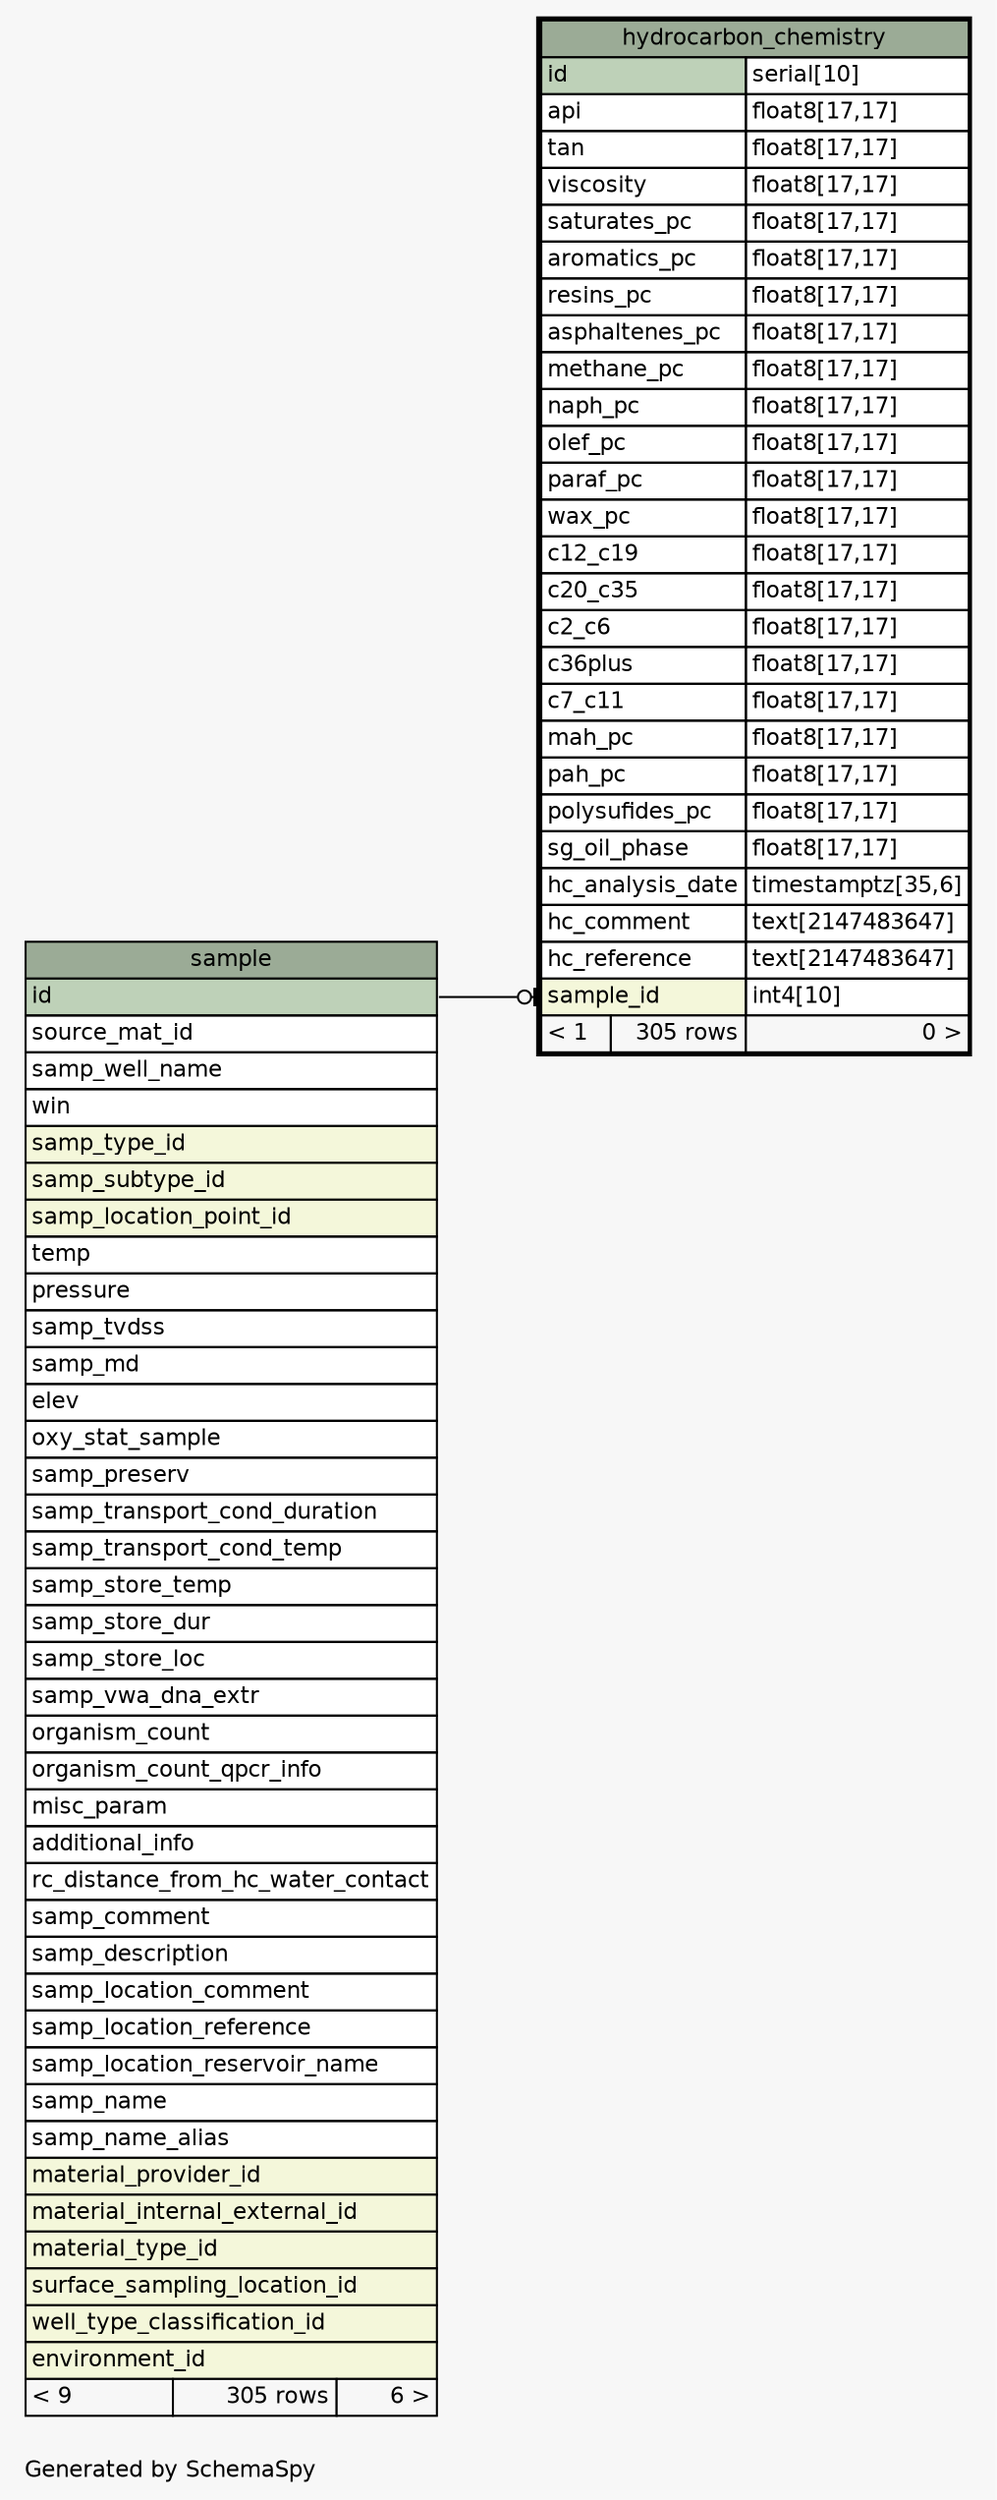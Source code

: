// dot 2.38.0 on Windows 7 6.1
// SchemaSpy rev 590
digraph "oneDegreeRelationshipsDiagram" {
  graph [
    rankdir="RL"
    bgcolor="#f7f7f7"
    label="\nGenerated by SchemaSpy"
    labeljust="l"
    nodesep="0.18"
    ranksep="0.46"
    fontname="Helvetica"
    fontsize="11"
  ];
  node [
    fontname="Helvetica"
    fontsize="11"
    shape="plaintext"
  ];
  edge [
    arrowsize="0.8"
  ];
  "hydrocarbon_chemistry":"sample_id":w -> "sample":"id":e [arrowhead=none dir=back arrowtail=teeodot];
  "hydrocarbon_chemistry" [
    label=<
    <TABLE BORDER="2" CELLBORDER="1" CELLSPACING="0" BGCOLOR="#ffffff">
      <TR><TD COLSPAN="3" BGCOLOR="#9bab96" ALIGN="CENTER">hydrocarbon_chemistry</TD></TR>
      <TR><TD PORT="id" COLSPAN="2" BGCOLOR="#bed1b8" ALIGN="LEFT">id</TD><TD PORT="id.type" ALIGN="LEFT">serial[10]</TD></TR>
      <TR><TD PORT="api" COLSPAN="2" ALIGN="LEFT">api</TD><TD PORT="api.type" ALIGN="LEFT">float8[17,17]</TD></TR>
      <TR><TD PORT="tan" COLSPAN="2" ALIGN="LEFT">tan</TD><TD PORT="tan.type" ALIGN="LEFT">float8[17,17]</TD></TR>
      <TR><TD PORT="viscosity" COLSPAN="2" ALIGN="LEFT">viscosity</TD><TD PORT="viscosity.type" ALIGN="LEFT">float8[17,17]</TD></TR>
      <TR><TD PORT="saturates_pc" COLSPAN="2" ALIGN="LEFT">saturates_pc</TD><TD PORT="saturates_pc.type" ALIGN="LEFT">float8[17,17]</TD></TR>
      <TR><TD PORT="aromatics_pc" COLSPAN="2" ALIGN="LEFT">aromatics_pc</TD><TD PORT="aromatics_pc.type" ALIGN="LEFT">float8[17,17]</TD></TR>
      <TR><TD PORT="resins_pc" COLSPAN="2" ALIGN="LEFT">resins_pc</TD><TD PORT="resins_pc.type" ALIGN="LEFT">float8[17,17]</TD></TR>
      <TR><TD PORT="asphaltenes_pc" COLSPAN="2" ALIGN="LEFT">asphaltenes_pc</TD><TD PORT="asphaltenes_pc.type" ALIGN="LEFT">float8[17,17]</TD></TR>
      <TR><TD PORT="methane_pc" COLSPAN="2" ALIGN="LEFT">methane_pc</TD><TD PORT="methane_pc.type" ALIGN="LEFT">float8[17,17]</TD></TR>
      <TR><TD PORT="naph_pc" COLSPAN="2" ALIGN="LEFT">naph_pc</TD><TD PORT="naph_pc.type" ALIGN="LEFT">float8[17,17]</TD></TR>
      <TR><TD PORT="olef_pc" COLSPAN="2" ALIGN="LEFT">olef_pc</TD><TD PORT="olef_pc.type" ALIGN="LEFT">float8[17,17]</TD></TR>
      <TR><TD PORT="paraf_pc" COLSPAN="2" ALIGN="LEFT">paraf_pc</TD><TD PORT="paraf_pc.type" ALIGN="LEFT">float8[17,17]</TD></TR>
      <TR><TD PORT="wax_pc" COLSPAN="2" ALIGN="LEFT">wax_pc</TD><TD PORT="wax_pc.type" ALIGN="LEFT">float8[17,17]</TD></TR>
      <TR><TD PORT="c12_c19" COLSPAN="2" ALIGN="LEFT">c12_c19</TD><TD PORT="c12_c19.type" ALIGN="LEFT">float8[17,17]</TD></TR>
      <TR><TD PORT="c20_c35" COLSPAN="2" ALIGN="LEFT">c20_c35</TD><TD PORT="c20_c35.type" ALIGN="LEFT">float8[17,17]</TD></TR>
      <TR><TD PORT="c2_c6" COLSPAN="2" ALIGN="LEFT">c2_c6</TD><TD PORT="c2_c6.type" ALIGN="LEFT">float8[17,17]</TD></TR>
      <TR><TD PORT="c36plus" COLSPAN="2" ALIGN="LEFT">c36plus</TD><TD PORT="c36plus.type" ALIGN="LEFT">float8[17,17]</TD></TR>
      <TR><TD PORT="c7_c11" COLSPAN="2" ALIGN="LEFT">c7_c11</TD><TD PORT="c7_c11.type" ALIGN="LEFT">float8[17,17]</TD></TR>
      <TR><TD PORT="mah_pc" COLSPAN="2" ALIGN="LEFT">mah_pc</TD><TD PORT="mah_pc.type" ALIGN="LEFT">float8[17,17]</TD></TR>
      <TR><TD PORT="pah_pc" COLSPAN="2" ALIGN="LEFT">pah_pc</TD><TD PORT="pah_pc.type" ALIGN="LEFT">float8[17,17]</TD></TR>
      <TR><TD PORT="polysufides_pc" COLSPAN="2" ALIGN="LEFT">polysufides_pc</TD><TD PORT="polysufides_pc.type" ALIGN="LEFT">float8[17,17]</TD></TR>
      <TR><TD PORT="sg_oil_phase" COLSPAN="2" ALIGN="LEFT">sg_oil_phase</TD><TD PORT="sg_oil_phase.type" ALIGN="LEFT">float8[17,17]</TD></TR>
      <TR><TD PORT="hc_analysis_date" COLSPAN="2" ALIGN="LEFT">hc_analysis_date</TD><TD PORT="hc_analysis_date.type" ALIGN="LEFT">timestamptz[35,6]</TD></TR>
      <TR><TD PORT="hc_comment" COLSPAN="2" ALIGN="LEFT">hc_comment</TD><TD PORT="hc_comment.type" ALIGN="LEFT">text[2147483647]</TD></TR>
      <TR><TD PORT="hc_reference" COLSPAN="2" ALIGN="LEFT">hc_reference</TD><TD PORT="hc_reference.type" ALIGN="LEFT">text[2147483647]</TD></TR>
      <TR><TD PORT="sample_id" COLSPAN="2" BGCOLOR="#f4f7da" ALIGN="LEFT">sample_id</TD><TD PORT="sample_id.type" ALIGN="LEFT">int4[10]</TD></TR>
      <TR><TD ALIGN="LEFT" BGCOLOR="#f7f7f7">&lt; 1</TD><TD ALIGN="RIGHT" BGCOLOR="#f7f7f7">305 rows</TD><TD ALIGN="RIGHT" BGCOLOR="#f7f7f7">0 &gt;</TD></TR>
    </TABLE>>
    URL="hydrocarbon_chemistry.html"
    tooltip="hydrocarbon_chemistry"
  ];
  "sample" [
    label=<
    <TABLE BORDER="0" CELLBORDER="1" CELLSPACING="0" BGCOLOR="#ffffff">
      <TR><TD COLSPAN="3" BGCOLOR="#9bab96" ALIGN="CENTER">sample</TD></TR>
      <TR><TD PORT="id" COLSPAN="3" BGCOLOR="#bed1b8" ALIGN="LEFT">id</TD></TR>
      <TR><TD PORT="source_mat_id" COLSPAN="3" ALIGN="LEFT">source_mat_id</TD></TR>
      <TR><TD PORT="samp_well_name" COLSPAN="3" ALIGN="LEFT">samp_well_name</TD></TR>
      <TR><TD PORT="win" COLSPAN="3" ALIGN="LEFT">win</TD></TR>
      <TR><TD PORT="samp_type_id" COLSPAN="3" BGCOLOR="#f4f7da" ALIGN="LEFT">samp_type_id</TD></TR>
      <TR><TD PORT="samp_subtype_id" COLSPAN="3" BGCOLOR="#f4f7da" ALIGN="LEFT">samp_subtype_id</TD></TR>
      <TR><TD PORT="samp_location_point_id" COLSPAN="3" BGCOLOR="#f4f7da" ALIGN="LEFT">samp_location_point_id</TD></TR>
      <TR><TD PORT="temp" COLSPAN="3" ALIGN="LEFT">temp</TD></TR>
      <TR><TD PORT="pressure" COLSPAN="3" ALIGN="LEFT">pressure</TD></TR>
      <TR><TD PORT="samp_tvdss" COLSPAN="3" ALIGN="LEFT">samp_tvdss</TD></TR>
      <TR><TD PORT="samp_md" COLSPAN="3" ALIGN="LEFT">samp_md</TD></TR>
      <TR><TD PORT="elev" COLSPAN="3" ALIGN="LEFT">elev</TD></TR>
      <TR><TD PORT="oxy_stat_sample" COLSPAN="3" ALIGN="LEFT">oxy_stat_sample</TD></TR>
      <TR><TD PORT="samp_preserv" COLSPAN="3" ALIGN="LEFT">samp_preserv</TD></TR>
      <TR><TD PORT="samp_transport_cond_duration" COLSPAN="3" ALIGN="LEFT">samp_transport_cond_duration</TD></TR>
      <TR><TD PORT="samp_transport_cond_temp" COLSPAN="3" ALIGN="LEFT">samp_transport_cond_temp</TD></TR>
      <TR><TD PORT="samp_store_temp" COLSPAN="3" ALIGN="LEFT">samp_store_temp</TD></TR>
      <TR><TD PORT="samp_store_dur" COLSPAN="3" ALIGN="LEFT">samp_store_dur</TD></TR>
      <TR><TD PORT="samp_store_loc" COLSPAN="3" ALIGN="LEFT">samp_store_loc</TD></TR>
      <TR><TD PORT="samp_vwa_dna_extr" COLSPAN="3" ALIGN="LEFT">samp_vwa_dna_extr</TD></TR>
      <TR><TD PORT="organism_count" COLSPAN="3" ALIGN="LEFT">organism_count</TD></TR>
      <TR><TD PORT="organism_count_qpcr_info" COLSPAN="3" ALIGN="LEFT">organism_count_qpcr_info</TD></TR>
      <TR><TD PORT="misc_param" COLSPAN="3" ALIGN="LEFT">misc_param</TD></TR>
      <TR><TD PORT="additional_info" COLSPAN="3" ALIGN="LEFT">additional_info</TD></TR>
      <TR><TD PORT="rc_distance_from_hc_water_contact" COLSPAN="3" ALIGN="LEFT">rc_distance_from_hc_water_contact</TD></TR>
      <TR><TD PORT="samp_comment" COLSPAN="3" ALIGN="LEFT">samp_comment</TD></TR>
      <TR><TD PORT="samp_description" COLSPAN="3" ALIGN="LEFT">samp_description</TD></TR>
      <TR><TD PORT="samp_location_comment" COLSPAN="3" ALIGN="LEFT">samp_location_comment</TD></TR>
      <TR><TD PORT="samp_location_reference" COLSPAN="3" ALIGN="LEFT">samp_location_reference</TD></TR>
      <TR><TD PORT="samp_location_reservoir_name" COLSPAN="3" ALIGN="LEFT">samp_location_reservoir_name</TD></TR>
      <TR><TD PORT="samp_name" COLSPAN="3" ALIGN="LEFT">samp_name</TD></TR>
      <TR><TD PORT="samp_name_alias" COLSPAN="3" ALIGN="LEFT">samp_name_alias</TD></TR>
      <TR><TD PORT="material_provider_id" COLSPAN="3" BGCOLOR="#f4f7da" ALIGN="LEFT">material_provider_id</TD></TR>
      <TR><TD PORT="material_internal_external_id" COLSPAN="3" BGCOLOR="#f4f7da" ALIGN="LEFT">material_internal_external_id</TD></TR>
      <TR><TD PORT="material_type_id" COLSPAN="3" BGCOLOR="#f4f7da" ALIGN="LEFT">material_type_id</TD></TR>
      <TR><TD PORT="surface_sampling_location_id" COLSPAN="3" BGCOLOR="#f4f7da" ALIGN="LEFT">surface_sampling_location_id</TD></TR>
      <TR><TD PORT="well_type_classification_id" COLSPAN="3" BGCOLOR="#f4f7da" ALIGN="LEFT">well_type_classification_id</TD></TR>
      <TR><TD PORT="environment_id" COLSPAN="3" BGCOLOR="#f4f7da" ALIGN="LEFT">environment_id</TD></TR>
      <TR><TD ALIGN="LEFT" BGCOLOR="#f7f7f7">&lt; 9</TD><TD ALIGN="RIGHT" BGCOLOR="#f7f7f7">305 rows</TD><TD ALIGN="RIGHT" BGCOLOR="#f7f7f7">6 &gt;</TD></TR>
    </TABLE>>
    URL="sample.html"
    tooltip="sample"
  ];
}
